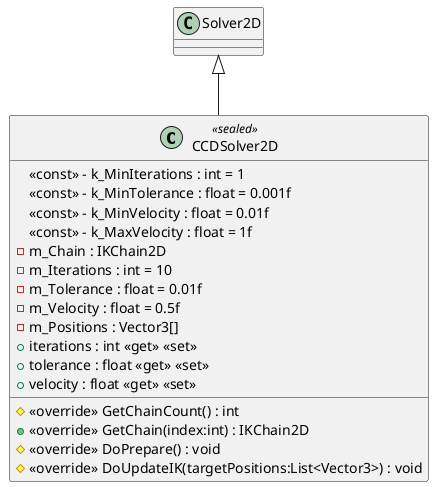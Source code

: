 @startuml
class CCDSolver2D <<sealed>> {
    <<const>> - k_MinIterations : int = 1
    <<const>> - k_MinTolerance : float = 0.001f
    <<const>> - k_MinVelocity : float = 0.01f
    <<const>> - k_MaxVelocity : float = 1f
    - m_Chain : IKChain2D
    - m_Iterations : int = 10
    - m_Tolerance : float = 0.01f
    - m_Velocity : float = 0.5f
    - m_Positions : Vector3[]
    + iterations : int <<get>> <<set>>
    + tolerance : float <<get>> <<set>>
    + velocity : float <<get>> <<set>>
    # <<override>> GetChainCount() : int
    + <<override>> GetChain(index:int) : IKChain2D
    # <<override>> DoPrepare() : void
    # <<override>> DoUpdateIK(targetPositions:List<Vector3>) : void
}
Solver2D <|-- CCDSolver2D
@enduml

